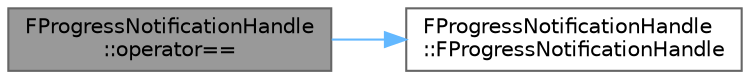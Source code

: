 digraph "FProgressNotificationHandle::operator=="
{
 // INTERACTIVE_SVG=YES
 // LATEX_PDF_SIZE
  bgcolor="transparent";
  edge [fontname=Helvetica,fontsize=10,labelfontname=Helvetica,labelfontsize=10];
  node [fontname=Helvetica,fontsize=10,shape=box,height=0.2,width=0.4];
  rankdir="LR";
  Node1 [id="Node000001",label="FProgressNotificationHandle\l::operator==",height=0.2,width=0.4,color="gray40", fillcolor="grey60", style="filled", fontcolor="black",tooltip=" "];
  Node1 -> Node2 [id="edge1_Node000001_Node000002",color="steelblue1",style="solid",tooltip=" "];
  Node2 [id="Node000002",label="FProgressNotificationHandle\l::FProgressNotificationHandle",height=0.2,width=0.4,color="grey40", fillcolor="white", style="filled",URL="$d0/d2c/structFProgressNotificationHandle.html#af9a7e7de5936fbd319bd6a853a92af3a",tooltip=" "];
}
